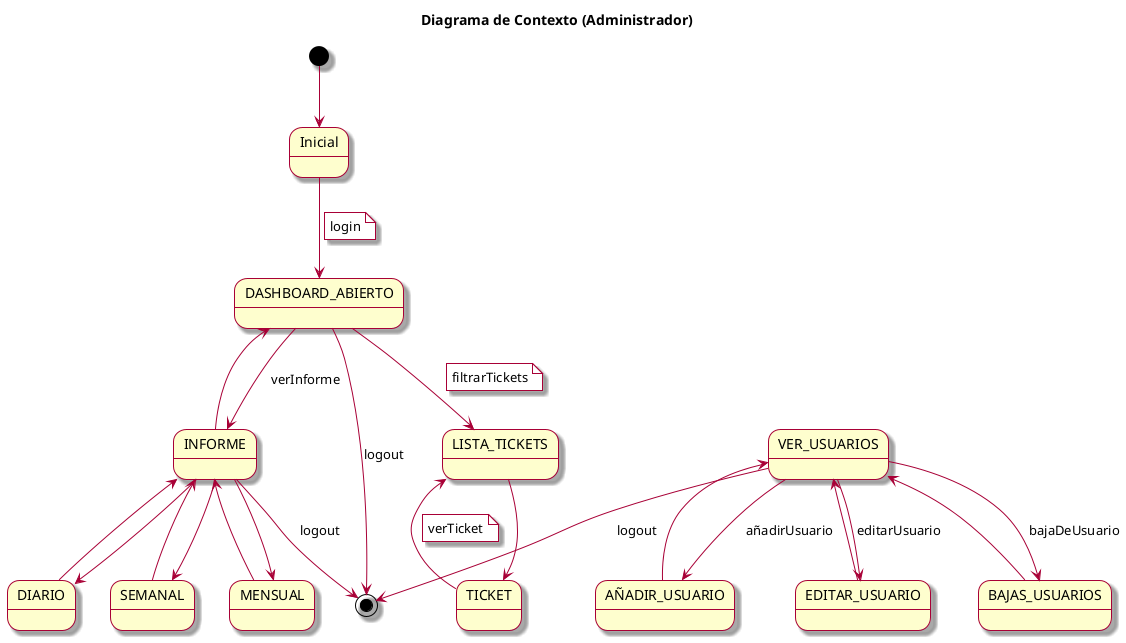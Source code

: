 @startuml Diagrama de Contexto (Administrador)

skin rose
skinparam note{
  BackgroundColor white
}
title Diagrama de Contexto (Administrador)

[*] -->  Inicial

Inicial -d-> DASHBOARD_ABIERTO
note on link: login

DASHBOARD_ABIERTO --> LISTA_TICKETS
note on link: filtrarTickets

LISTA_TICKETS --> TICKET
TICKET --> LISTA_TICKETS
note on link: verTicket

VER_USUARIOS <-- AÑADIR_USUARIO
VER_USUARIOS <-- EDITAR_USUARIO
VER_USUARIOS <-- BAJAS_USUARIOS

VER_USUARIOS --> AÑADIR_USUARIO : añadirUsuario
VER_USUARIOS --> EDITAR_USUARIO : editarUsuario 
VER_USUARIOS --> BAJAS_USUARIOS : bajaDeUsuario

DASHBOARD_ABIERTO --> INFORME : verInforme
DASHBOARD_ABIERTO <-- INFORME

INFORME --> DIARIO
INFORME --> SEMANAL
INFORME --> MENSUAL

INFORME <-- DIARIO
INFORME <-- SEMANAL
INFORME <-- MENSUAL


DASHBOARD_ABIERTO --> [*] : logout
VER_USUARIOS --> [*] : logout
INFORME --> [*] : logout


@enduml